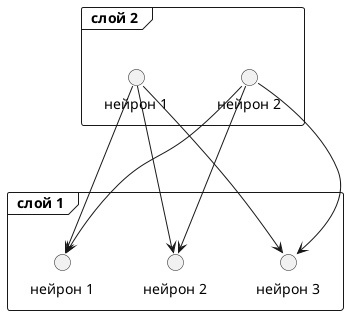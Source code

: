 @startuml


frame nl1 as "  слой 1  " {
    circle n1_1 as "нейрон 1"
    circle n1_2 as "нейрон 2"
    circle n1_3 as "нейрон 3"
}

frame nl2 as "  слой 2  " {
    circle n2_1 as "нейрон 1"
    circle n2_2 as "нейрон 2"
}


n2_1 --[plain]-> n1_1
n2_1 --[plain]-> n1_2
n2_1 --[plain]-> n1_3

n2_2 --[plain]-> n1_1
n2_2 --[plain]-> n1_2
n2_2 -[plain]-> n1_3


@enduml